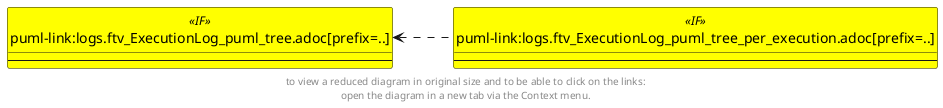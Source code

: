 @startuml
left to right direction
'top to bottom direction
hide circle
'avoide "." issues:
set namespaceSeparator none


skinparam class {
  BackgroundColor White
  BackgroundColor<<FN>> Yellow
  BackgroundColor<<FS>> Yellow
  BackgroundColor<<FT>> LightGray
  BackgroundColor<<IF>> Yellow
  BackgroundColor<<IS>> Yellow
  BackgroundColor<<P>> Aqua
  BackgroundColor<<PC>> Aqua
  BackgroundColor<<SN>> Yellow
  BackgroundColor<<SO>> SlateBlue
  BackgroundColor<<TF>> LightGray
  BackgroundColor<<TR>> Tomato
  BackgroundColor<<U>> White
  BackgroundColor<<V>> WhiteSmoke
  BackgroundColor<<X>> Aqua
}


entity "puml-link:logs.ftv_ExecutionLog_puml_tree.adoc[prefix=..]" as logs.ftv_ExecutionLog_puml_tree << IF >> {
  --
}

entity "puml-link:logs.ftv_ExecutionLog_puml_tree_per_execution.adoc[prefix=..]" as logs.ftv_ExecutionLog_puml_tree_per_execution << IF >> {
  --
}

logs.ftv_ExecutionLog_puml_tree <.. logs.ftv_ExecutionLog_puml_tree_per_execution
footer
to view a reduced diagram in original size and to be able to click on the links:
open the diagram in a new tab via the Context menu.
end footer

@enduml

